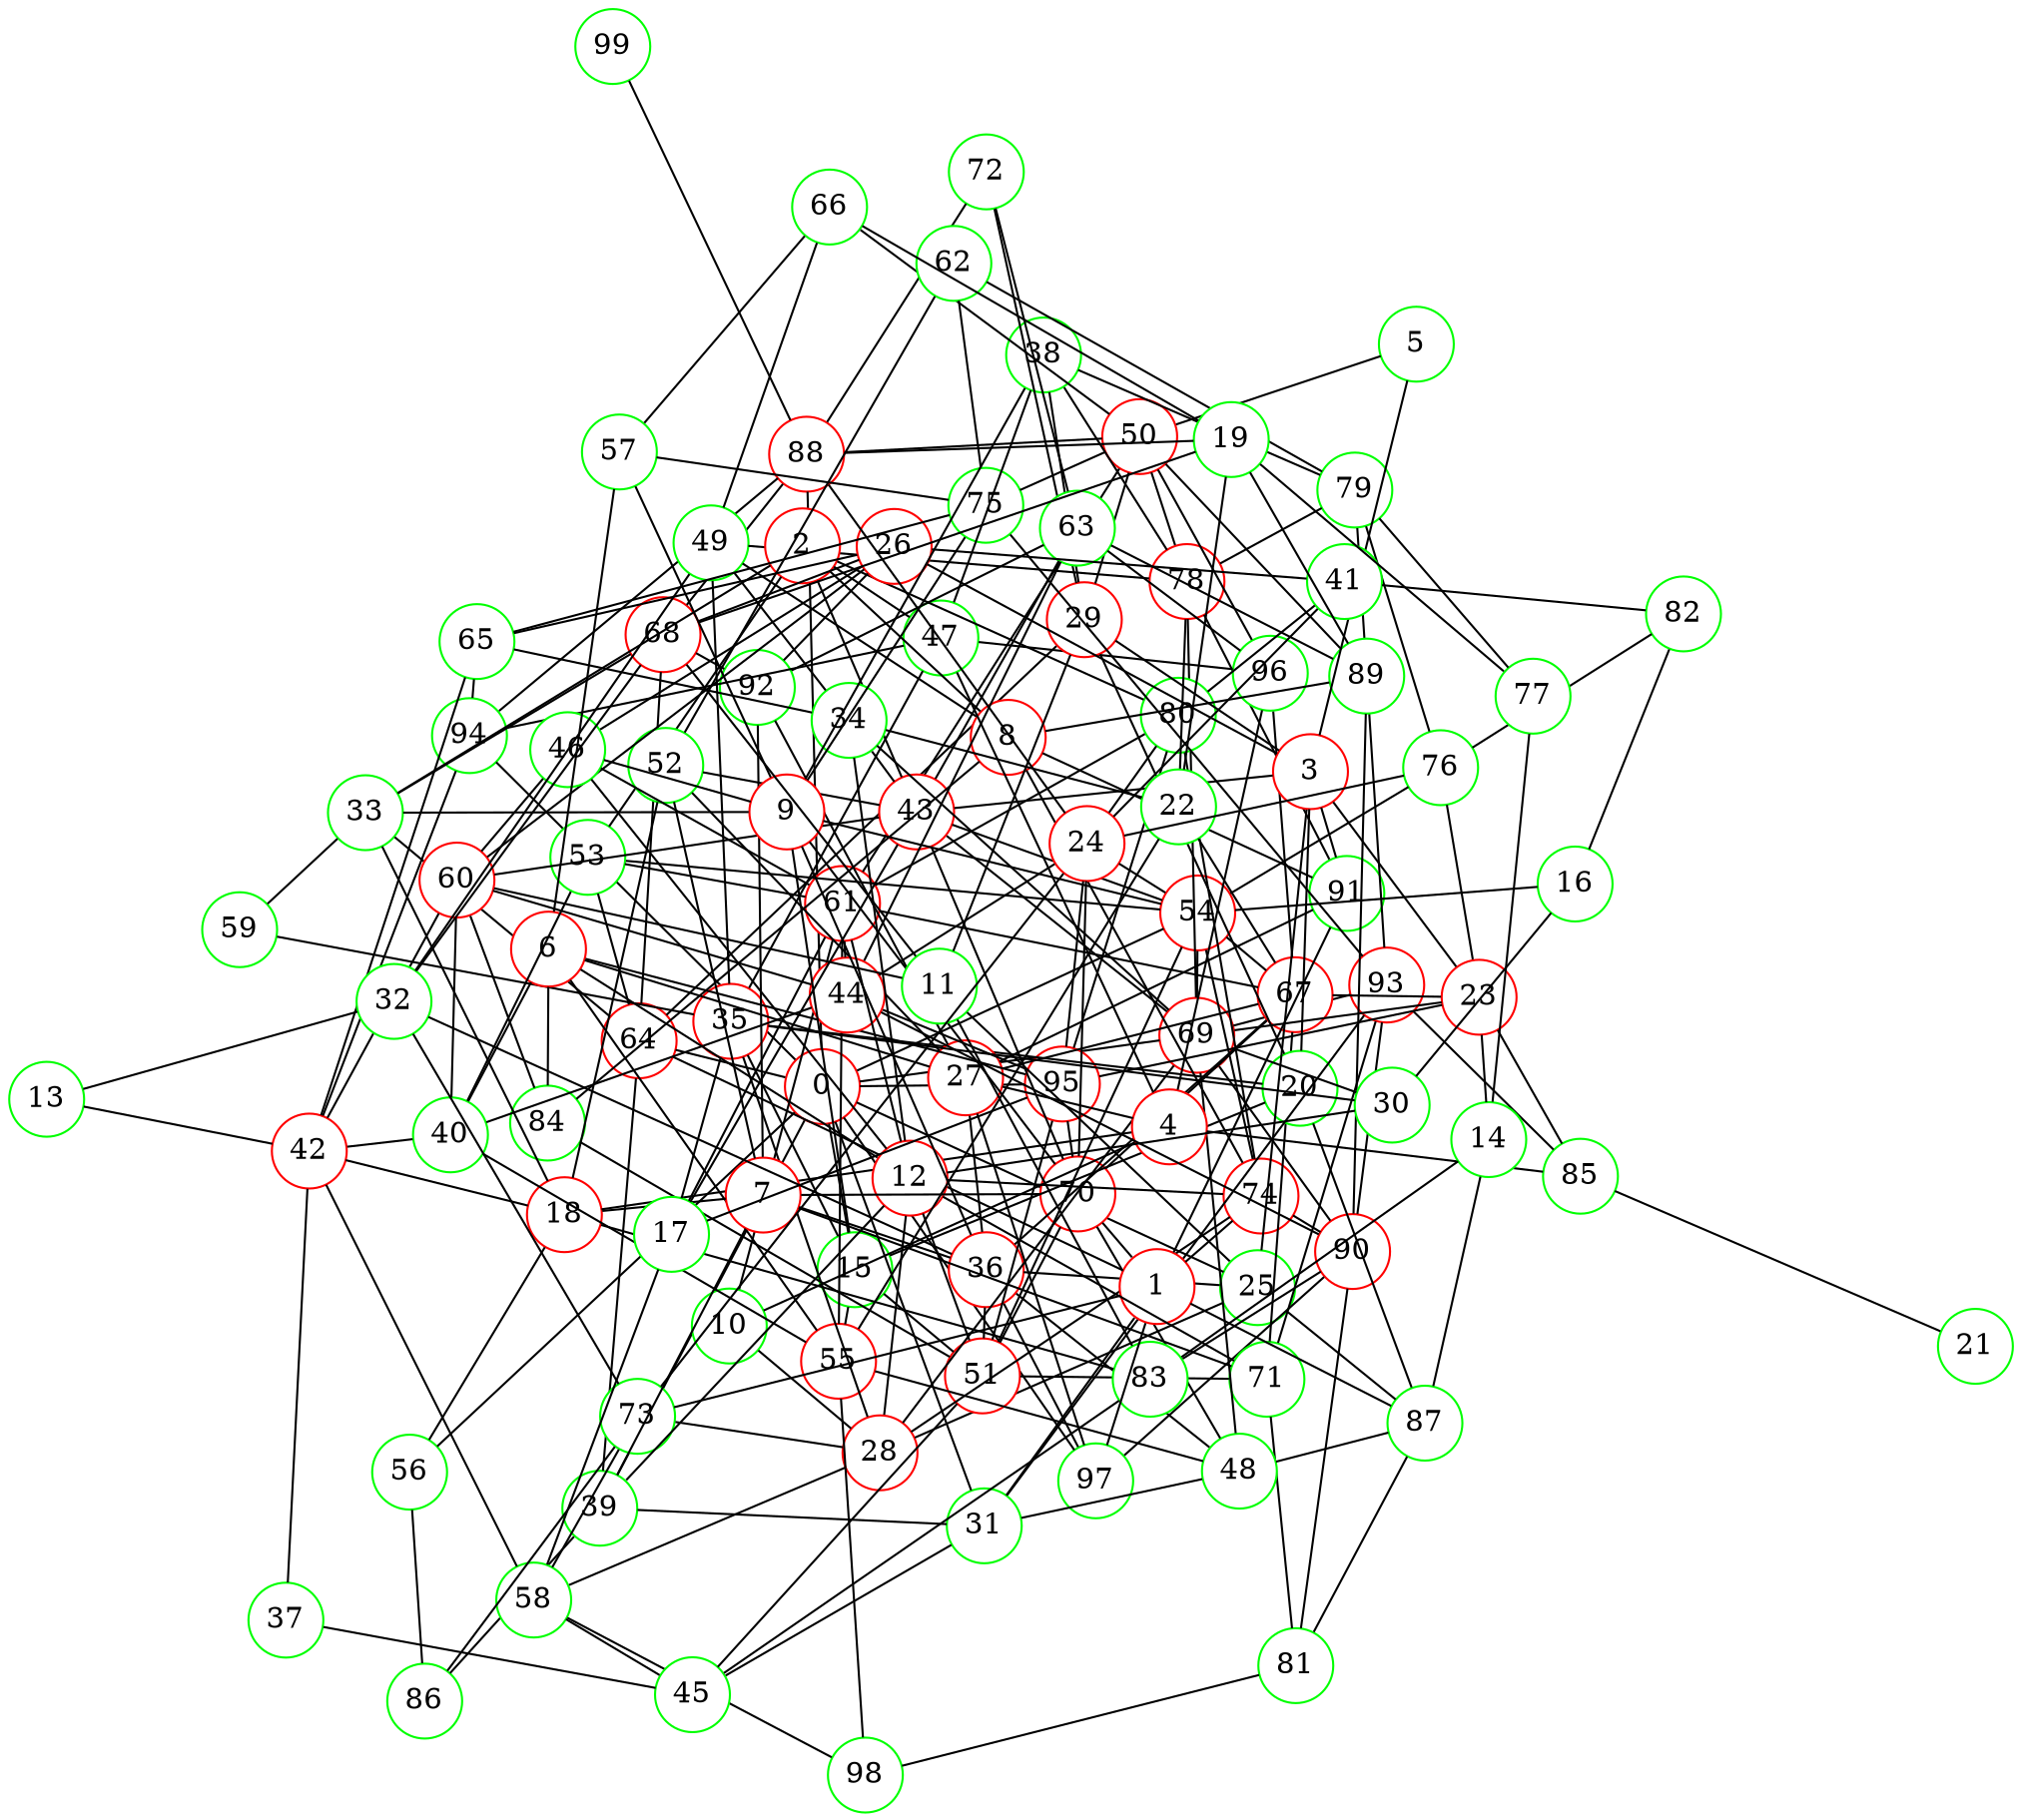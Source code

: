 graph {
graph ["layout"="fdp"]
node ["style"="filled","fillcolor"="white","fixedsize"="true","shape"="circle"]
"0" ["color"="red"]
"64" ["color"="red"]
"68" ["color"="red"]
"88" ["color"="red"]
"99" ["color"="green"]
"94" ["color"="green"]
"92" ["color"="green"]
"97" ["color"="green"]
"69" ["color"="red"]
"90" ["color"="red"]
"93" ["color"="red"]
"78" ["color"="red"]
"91" ["color"="green"]
"79" ["color"="green"]
"54" ["color"="red"]
"67" ["color"="red"]
"96" ["color"="green"]
"70" ["color"="red"]
"95" ["color"="red"]
"71" ["color"="green"]
"81" ["color"="green"]
"98" ["color"="green"]
"87" ["color"="green"]
"74" ["color"="red"]
"80" ["color"="green"]
"76" ["color"="green"]
"82" ["color"="green"]
"39" ["color"="green"]
"86" ["color"="green"]
"56" ["color"="green"]
"25" ["color"="green"]
"36" ["color"="red"]
"48" ["color"="green"]
"55" ["color"="red"]
"61" ["color"="red"]
"51" ["color"="red"]
"84" ["color"="green"]
"28" ["color"="red"]
"35" ["color"="red"]
"49" ["color"="green"]
"66" ["color"="green"]
"59" ["color"="green"]
"47" ["color"="green"]
"73" ["color"="green"]
"58" ["color"="green"]
"15" ["color"="green"]
"20" ["color"="green"]
"29" ["color"="red"]
"50" ["color"="red"]
"89" ["color"="green"]
"75" ["color"="green"]
"38" ["color"="green"]
"72" ["color"="green"]
"31" ["color"="green"]
"45" ["color"="green"]
"83" ["color"="green"]
"1" ["color"="red"]
"2" ["color"="red"]
"33" ["color"="green"]
"53" ["color"="green"]
"8" ["color"="red"]
"43" ["color"="red"]
"52" ["color"="green"]
"62" ["color"="green"]
"60" ["color"="red"]
"63" ["color"="green"]
"3" ["color"="red"]
"5" ["color"="green"]
"23" ["color"="red"]
"85" ["color"="green"]
"26" ["color"="red"]
"65" ["color"="green"]
"41" ["color"="green"]
"46" ["color"="green"]
"4" ["color"="red"]
"18" ["color"="red"]
"42" ["color"="red"]
"10" ["color"="green"]
"27" ["color"="red"]
"6" ["color"="red"]
"40" ["color"="green"]
"44" ["color"="red"]
"57" ["color"="green"]
"12" ["color"="red"]
"34" ["color"="green"]
"30" ["color"="green"]
"7" ["color"="red"]
"9" ["color"="red"]
"11" ["color"="green"]
"13" ["color"="green"]
"32" ["color"="green"]
"14" ["color"="green"]
"77" ["color"="green"]
"16" ["color"="green"]
"17" ["color"="green"]
"19" ["color"="green"]
"22" ["color"="green"]
"21" ["color"="green"]
"24" ["color"="red"]
"37" ["color"="green"]
"0" -- "64"
"0" -- "97"
"0" -- "69"
"0" -- "54"
"0" -- "39"
"0" -- "56"
"0" -- "88"
"0" -- "25"
"0" -- "94"
"0" -- "15"
"0" -- "31"
"0" -- "95"
"64" -- "68"
"68" -- "88"
"68" -- "92"
"88" -- "99"
"88" -- "94"
"69" -- "90"
"69" -- "93"
"69" -- "78"
"90" -- "97"
"90" -- "93"
"78" -- "91"
"78" -- "79"
"79" -- "93"
"54" -- "67"
"54" -- "69"
"54" -- "74"
"54" -- "76"
"67" -- "96"
"67" -- "70"
"67" -- "71"
"70" -- "95"
"71" -- "81"
"71" -- "93"
"81" -- "98"
"81" -- "87"
"81" -- "90"
"74" -- "80"
"74" -- "90"
"80" -- "95"
"76" -- "82"
"76" -- "79"
"39" -- "64"
"39" -- "86"
"56" -- "86"
"25" -- "36"
"25" -- "87"
"25" -- "28"
"36" -- "48"
"36" -- "97"
"36" -- "51"
"36" -- "67"
"48" -- "69"
"48" -- "70"
"48" -- "55"
"48" -- "87"
"55" -- "98"
"55" -- "61"
"61" -- "80"
"61" -- "67"
"51" -- "84"
"51" -- "54"
"51" -- "70"
"51" -- "71"
"51" -- "95"
"28" -- "35"
"28" -- "69"
"28" -- "73"
"28" -- "58"
"28" -- "74"
"35" -- "49"
"35" -- "59"
"35" -- "47"
"49" -- "66"
"49" -- "78"
"47" -- "96"
"47" -- "94"
"73" -- "86"
"58" -- "98"
"58" -- "73"
"15" -- "35"
"15" -- "51"
"15" -- "20"
"15" -- "55"
"20" -- "35"
"20" -- "87"
"20" -- "29"
"29" -- "64"
"29" -- "50"
"29" -- "38"
"29" -- "72"
"50" -- "96"
"50" -- "66"
"50" -- "88"
"50" -- "89"
"50" -- "75"
"50" -- "61"
"50" -- "78"
"89" -- "90"
"75" -- "93"
"38" -- "78"
"38" -- "47"
"38" -- "79"
"72" -- "88"
"31" -- "48"
"31" -- "39"
"31" -- "45"
"31" -- "93"
"45" -- "51"
"45" -- "83"
"45" -- "58"
"83" -- "90"
"1" -- "64"
"1" -- "97"
"1" -- "70"
"1" -- "87"
"1" -- "73"
"1" -- "74"
"1" -- "91"
"1" -- "31"
"2" -- "80"
"2" -- "33"
"2" -- "53"
"2" -- "8"
"2" -- "43"
"2" -- "47"
"33" -- "64"
"33" -- "68"
"33" -- "59"
"53" -- "64"
"53" -- "54"
"53" -- "61"
"8" -- "49"
"8" -- "84"
"8" -- "89"
"8" -- "74"
"8" -- "91"
"43" -- "52"
"43" -- "69"
"43" -- "54"
"43" -- "70"
"43" -- "60"
"43" -- "63"
"52" -- "62"
"62" -- "75"
"62" -- "79"
"60" -- "84"
"63" -- "96"
"63" -- "72"
"63" -- "89"
"63" -- "92"
"3" -- "20"
"3" -- "5"
"3" -- "23"
"3" -- "25"
"3" -- "26"
"3" -- "43"
"3" -- "91"
"3" -- "29"
"5" -- "50"
"23" -- "67"
"23" -- "69"
"23" -- "85"
"23" -- "76"
"23" -- "95"
"85" -- "93"
"26" -- "65"
"26" -- "68"
"26" -- "41"
"26" -- "60"
"26" -- "92"
"26" -- "46"
"65" -- "75"
"65" -- "94"
"41" -- "80"
"41" -- "82"
"46" -- "60"
"46" -- "61"
"4" -- "96"
"4" -- "18"
"4" -- "85"
"4" -- "10"
"4" -- "27"
"4" -- "47"
"18" -- "33"
"18" -- "83"
"18" -- "52"
"18" -- "56"
"18" -- "42"
"42" -- "65"
"42" -- "58"
"42" -- "60"
"42" -- "94"
"10" -- "28"
"10" -- "61"
"27" -- "97"
"27" -- "67"
"27" -- "36"
"27" -- "52"
"27" -- "91"
"27" -- "92"
"6" -- "84"
"6" -- "55"
"6" -- "40"
"6" -- "57"
"6" -- "27"
"6" -- "12"
"6" -- "95"
"40" -- "53"
"40" -- "55"
"40" -- "42"
"40" -- "44"
"40" -- "60"
"44" -- "90"
"44" -- "60"
"44" -- "61"
"44" -- "63"
"44" -- "95"
"57" -- "66"
"57" -- "75"
"12" -- "34"
"12" -- "51"
"12" -- "39"
"12" -- "71"
"12" -- "74"
"12" -- "28"
"12" -- "61"
"12" -- "30"
"12" -- "46"
"34" -- "49"
"34" -- "65"
"34" -- "69"
"34" -- "43"
"30" -- "35"
"30" -- "69"
"7" -- "18"
"7" -- "36"
"7" -- "52"
"7" -- "70"
"7" -- "39"
"7" -- "71"
"7" -- "92"
"9" -- "33"
"9" -- "36"
"9" -- "38"
"9" -- "54"
"9" -- "70"
"9" -- "57"
"9" -- "75"
"9" -- "46"
"9" -- "15"
"11" -- "83"
"11" -- "68"
"11" -- "25"
"11" -- "60"
"11" -- "29"
"13" -- "32"
"13" -- "42"
"32" -- "49"
"32" -- "36"
"32" -- "68"
"32" -- "73"
"14" -- "83"
"14" -- "23"
"14" -- "87"
"14" -- "77"
"77" -- "79"
"16" -- "82"
"16" -- "54"
"16" -- "30"
"17" -- "35"
"17" -- "58"
"17" -- "43"
"17" -- "61"
"17" -- "95"
"19" -- "66"
"19" -- "68"
"19" -- "22"
"19" -- "88"
"19" -- "89"
"19" -- "77"
"22" -- "34"
"22" -- "67"
"22" -- "55"
"22" -- "78"
"21" -- "85"
"24" -- "80"
"24" -- "54"
"24" -- "70"
"24" -- "88"
"24" -- "41"
"24" -- "73"
"24" -- "44"
"24" -- "76"
"24" -- "95"
"37" -- "42"
"37" -- "45"
}